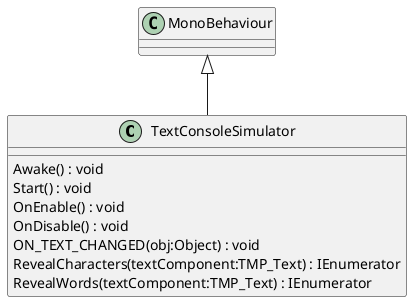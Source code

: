 @startuml
class TextConsoleSimulator {
    Awake() : void
    Start() : void
    OnEnable() : void
    OnDisable() : void
    ON_TEXT_CHANGED(obj:Object) : void
    RevealCharacters(textComponent:TMP_Text) : IEnumerator
    RevealWords(textComponent:TMP_Text) : IEnumerator
}
MonoBehaviour <|-- TextConsoleSimulator
@enduml
